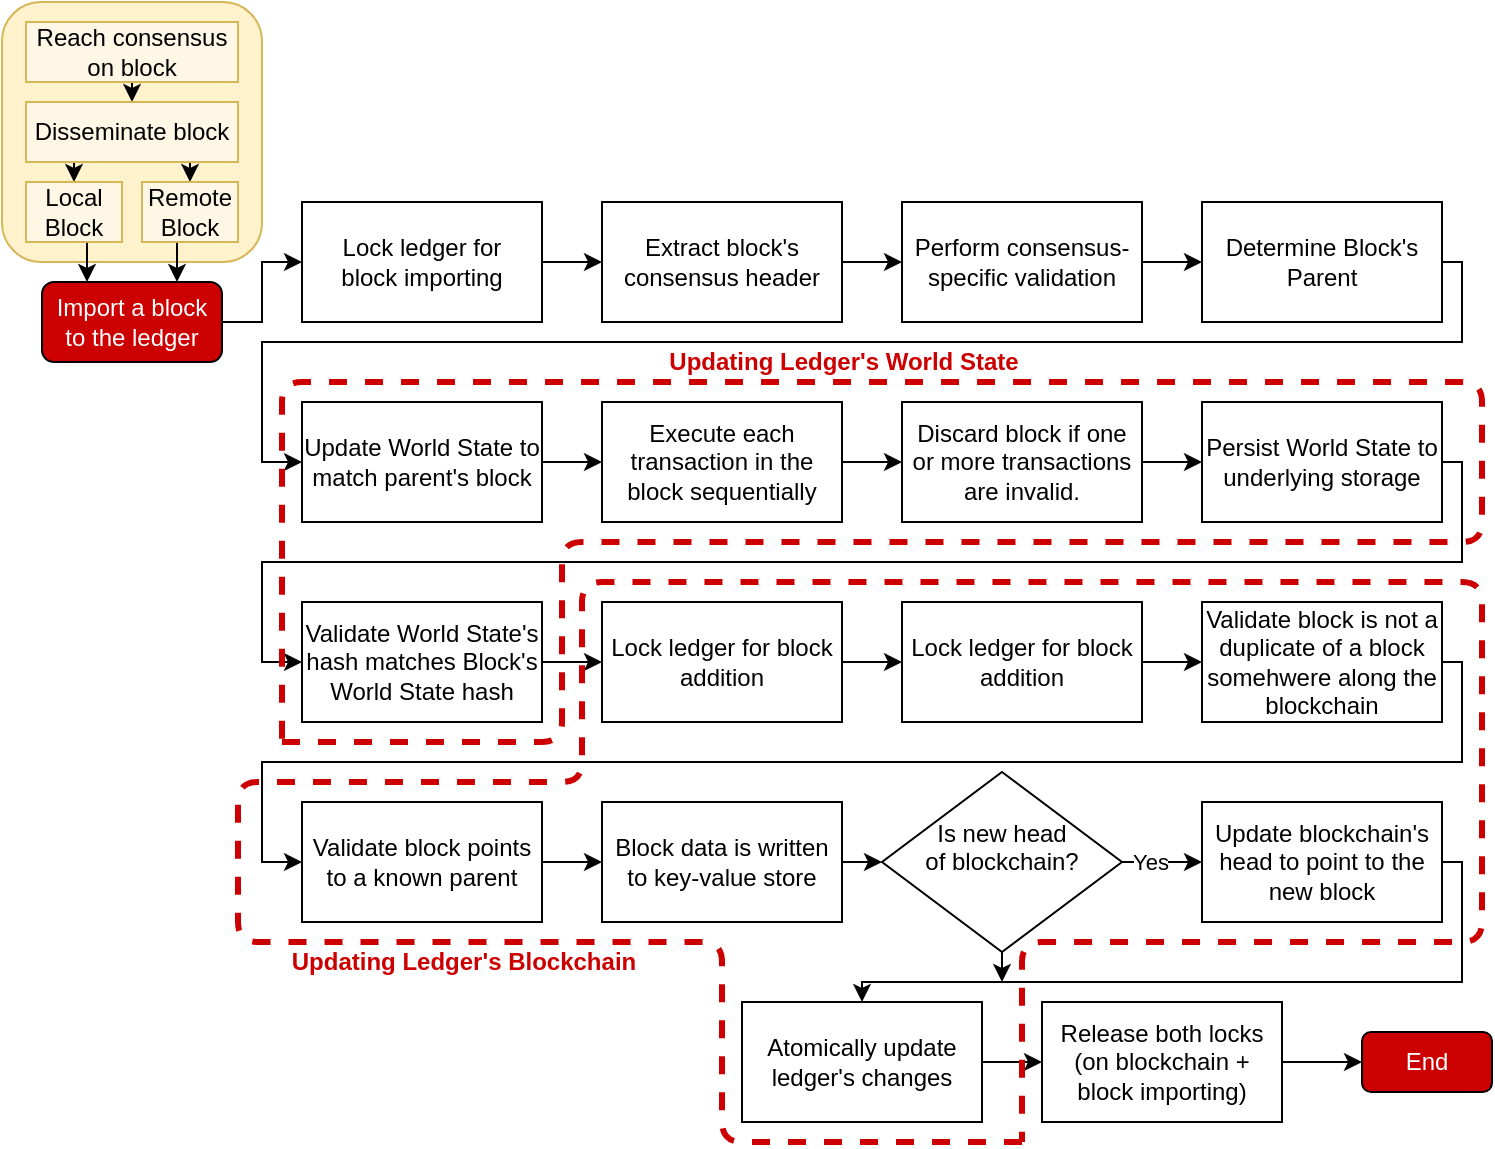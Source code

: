 <mxfile version="14.4.8" type="device"><diagram id="jnnAGwQY6svAgU8tfACz" name="Page-1"><mxGraphModel dx="2062" dy="1052" grid="1" gridSize="10" guides="1" tooltips="1" connect="1" arrows="1" fold="1" page="1" pageScale="1" pageWidth="827" pageHeight="1169" math="0" shadow="0"><root><mxCell id="0"/><mxCell id="1" parent="0"/><mxCell id="rAkrbAgLgQsi5wk8olhT-35" style="edgeStyle=orthogonalEdgeStyle;rounded=0;orthogonalLoop=1;jettySize=auto;html=1;exitX=1;exitY=0.5;exitDx=0;exitDy=0;entryX=0;entryY=0.5;entryDx=0;entryDy=0;fontColor=#FFFFFF;" edge="1" parent="1" source="rAkrbAgLgQsi5wk8olhT-1" target="rAkrbAgLgQsi5wk8olhT-3"><mxGeometry relative="1" as="geometry"/></mxCell><mxCell id="rAkrbAgLgQsi5wk8olhT-1" value="Import a block to the ledger" style="rounded=1;whiteSpace=wrap;html=1;fillColor=#CC0000;fontColor=#FFFFFF;" vertex="1" parent="1"><mxGeometry x="30" y="150" width="90" height="40" as="geometry"/></mxCell><mxCell id="rAkrbAgLgQsi5wk8olhT-36" style="edgeStyle=orthogonalEdgeStyle;rounded=0;orthogonalLoop=1;jettySize=auto;html=1;exitX=1;exitY=0.5;exitDx=0;exitDy=0;entryX=0;entryY=0.5;entryDx=0;entryDy=0;fontColor=#FFFFFF;" edge="1" parent="1" source="rAkrbAgLgQsi5wk8olhT-3" target="rAkrbAgLgQsi5wk8olhT-16"><mxGeometry relative="1" as="geometry"/></mxCell><mxCell id="rAkrbAgLgQsi5wk8olhT-3" value="Lock ledger for&lt;br&gt;block importing" style="rounded=0;whiteSpace=wrap;html=1;" vertex="1" parent="1"><mxGeometry x="160" y="110" width="120" height="60" as="geometry"/></mxCell><mxCell id="rAkrbAgLgQsi5wk8olhT-4" value="" style="rounded=1;whiteSpace=wrap;html=1;fillColor=#fff2cc;strokeColor=#d6b656;" vertex="1" parent="1"><mxGeometry x="10" y="10" width="130" height="130" as="geometry"/></mxCell><mxCell id="rAkrbAgLgQsi5wk8olhT-8" style="edgeStyle=orthogonalEdgeStyle;rounded=0;orthogonalLoop=1;jettySize=auto;html=1;exitX=0.5;exitY=1;exitDx=0;exitDy=0;entryX=0.5;entryY=0;entryDx=0;entryDy=0;fontColor=#FFFFFF;" edge="1" parent="1" source="rAkrbAgLgQsi5wk8olhT-5" target="rAkrbAgLgQsi5wk8olhT-6"><mxGeometry relative="1" as="geometry"/></mxCell><mxCell id="rAkrbAgLgQsi5wk8olhT-5" value="Reach consensus on block" style="rounded=0;whiteSpace=wrap;html=1;strokeColor=#d6b656;fillColor=#FFF7E6;" vertex="1" parent="1"><mxGeometry x="22" y="20" width="106" height="30" as="geometry"/></mxCell><mxCell id="rAkrbAgLgQsi5wk8olhT-12" style="edgeStyle=orthogonalEdgeStyle;rounded=0;orthogonalLoop=1;jettySize=auto;html=1;exitX=0.25;exitY=1;exitDx=0;exitDy=0;entryX=0.5;entryY=0;entryDx=0;entryDy=0;fontColor=#FFFFFF;" edge="1" parent="1" source="rAkrbAgLgQsi5wk8olhT-6" target="rAkrbAgLgQsi5wk8olhT-9"><mxGeometry relative="1" as="geometry"/></mxCell><mxCell id="rAkrbAgLgQsi5wk8olhT-13" style="edgeStyle=orthogonalEdgeStyle;rounded=0;orthogonalLoop=1;jettySize=auto;html=1;exitX=0.75;exitY=1;exitDx=0;exitDy=0;entryX=0.5;entryY=0;entryDx=0;entryDy=0;fontColor=#FFFFFF;" edge="1" parent="1" source="rAkrbAgLgQsi5wk8olhT-6" target="rAkrbAgLgQsi5wk8olhT-11"><mxGeometry relative="1" as="geometry"/></mxCell><mxCell id="rAkrbAgLgQsi5wk8olhT-6" value="Disseminate block" style="rounded=0;whiteSpace=wrap;html=1;strokeColor=#d6b656;fillColor=#FFF7E6;" vertex="1" parent="1"><mxGeometry x="22" y="60" width="106" height="30" as="geometry"/></mxCell><mxCell id="rAkrbAgLgQsi5wk8olhT-14" style="edgeStyle=orthogonalEdgeStyle;rounded=0;orthogonalLoop=1;jettySize=auto;html=1;exitX=0.5;exitY=1;exitDx=0;exitDy=0;entryX=0.25;entryY=0;entryDx=0;entryDy=0;fontColor=#FFFFFF;" edge="1" parent="1" source="rAkrbAgLgQsi5wk8olhT-9" target="rAkrbAgLgQsi5wk8olhT-1"><mxGeometry relative="1" as="geometry"/></mxCell><mxCell id="rAkrbAgLgQsi5wk8olhT-9" value="Local Block" style="rounded=0;whiteSpace=wrap;html=1;strokeColor=#d6b656;fillColor=#FFF7E6;" vertex="1" parent="1"><mxGeometry x="22" y="100" width="48" height="30" as="geometry"/></mxCell><mxCell id="rAkrbAgLgQsi5wk8olhT-15" style="edgeStyle=orthogonalEdgeStyle;rounded=0;orthogonalLoop=1;jettySize=auto;html=1;exitX=0.5;exitY=1;exitDx=0;exitDy=0;entryX=0.75;entryY=0;entryDx=0;entryDy=0;fontColor=#FFFFFF;" edge="1" parent="1" source="rAkrbAgLgQsi5wk8olhT-11" target="rAkrbAgLgQsi5wk8olhT-1"><mxGeometry relative="1" as="geometry"/></mxCell><mxCell id="rAkrbAgLgQsi5wk8olhT-11" value="Remote Block" style="rounded=0;whiteSpace=wrap;html=1;strokeColor=#d6b656;fillColor=#FFF7E6;" vertex="1" parent="1"><mxGeometry x="80" y="100" width="48" height="30" as="geometry"/></mxCell><mxCell id="rAkrbAgLgQsi5wk8olhT-37" style="edgeStyle=orthogonalEdgeStyle;rounded=0;orthogonalLoop=1;jettySize=auto;html=1;exitX=1;exitY=0.5;exitDx=0;exitDy=0;entryX=0;entryY=0.5;entryDx=0;entryDy=0;fontColor=#FFFFFF;" edge="1" parent="1" source="rAkrbAgLgQsi5wk8olhT-16" target="rAkrbAgLgQsi5wk8olhT-17"><mxGeometry relative="1" as="geometry"/></mxCell><mxCell id="rAkrbAgLgQsi5wk8olhT-16" value="Extract block's consensus header" style="rounded=0;whiteSpace=wrap;html=1;" vertex="1" parent="1"><mxGeometry x="310" y="110" width="120" height="60" as="geometry"/></mxCell><mxCell id="rAkrbAgLgQsi5wk8olhT-38" style="edgeStyle=orthogonalEdgeStyle;rounded=0;orthogonalLoop=1;jettySize=auto;html=1;exitX=1;exitY=0.5;exitDx=0;exitDy=0;entryX=0;entryY=0.5;entryDx=0;entryDy=0;fontColor=#FFFFFF;" edge="1" parent="1" source="rAkrbAgLgQsi5wk8olhT-17" target="rAkrbAgLgQsi5wk8olhT-18"><mxGeometry relative="1" as="geometry"/></mxCell><mxCell id="rAkrbAgLgQsi5wk8olhT-17" value="Perform consensus-specific validation" style="rounded=0;whiteSpace=wrap;html=1;" vertex="1" parent="1"><mxGeometry x="460" y="110" width="120" height="60" as="geometry"/></mxCell><mxCell id="rAkrbAgLgQsi5wk8olhT-39" style="edgeStyle=orthogonalEdgeStyle;rounded=0;orthogonalLoop=1;jettySize=auto;html=1;exitX=1;exitY=0.5;exitDx=0;exitDy=0;entryX=0;entryY=0.5;entryDx=0;entryDy=0;fontColor=#FFFFFF;" edge="1" parent="1" source="rAkrbAgLgQsi5wk8olhT-18" target="rAkrbAgLgQsi5wk8olhT-19"><mxGeometry relative="1" as="geometry"><Array as="points"><mxPoint x="740" y="140"/><mxPoint x="740" y="180"/><mxPoint x="140" y="180"/><mxPoint x="140" y="240"/></Array></mxGeometry></mxCell><mxCell id="rAkrbAgLgQsi5wk8olhT-18" value="Determine Block's Parent" style="rounded=0;whiteSpace=wrap;html=1;" vertex="1" parent="1"><mxGeometry x="610" y="110" width="120" height="60" as="geometry"/></mxCell><mxCell id="rAkrbAgLgQsi5wk8olhT-40" style="edgeStyle=orthogonalEdgeStyle;rounded=0;orthogonalLoop=1;jettySize=auto;html=1;exitX=1;exitY=0.5;exitDx=0;exitDy=0;entryX=0;entryY=0.5;entryDx=0;entryDy=0;fontColor=#FFFFFF;" edge="1" parent="1" source="rAkrbAgLgQsi5wk8olhT-19" target="rAkrbAgLgQsi5wk8olhT-20"><mxGeometry relative="1" as="geometry"/></mxCell><mxCell id="rAkrbAgLgQsi5wk8olhT-19" value="Update World State to match parent's block" style="rounded=0;whiteSpace=wrap;html=1;" vertex="1" parent="1"><mxGeometry x="160" y="210" width="120" height="60" as="geometry"/></mxCell><mxCell id="rAkrbAgLgQsi5wk8olhT-41" style="edgeStyle=orthogonalEdgeStyle;rounded=0;orthogonalLoop=1;jettySize=auto;html=1;exitX=1;exitY=0.5;exitDx=0;exitDy=0;entryX=0;entryY=0.5;entryDx=0;entryDy=0;fontColor=#FFFFFF;" edge="1" parent="1" source="rAkrbAgLgQsi5wk8olhT-20" target="rAkrbAgLgQsi5wk8olhT-21"><mxGeometry relative="1" as="geometry"/></mxCell><mxCell id="rAkrbAgLgQsi5wk8olhT-20" value="Execute each transaction in the block sequentially" style="rounded=0;whiteSpace=wrap;html=1;" vertex="1" parent="1"><mxGeometry x="310" y="210" width="120" height="60" as="geometry"/></mxCell><mxCell id="rAkrbAgLgQsi5wk8olhT-42" style="edgeStyle=orthogonalEdgeStyle;rounded=0;orthogonalLoop=1;jettySize=auto;html=1;exitX=1;exitY=0.5;exitDx=0;exitDy=0;entryX=0;entryY=0.5;entryDx=0;entryDy=0;fontColor=#FFFFFF;" edge="1" parent="1" source="rAkrbAgLgQsi5wk8olhT-21" target="rAkrbAgLgQsi5wk8olhT-22"><mxGeometry relative="1" as="geometry"/></mxCell><mxCell id="rAkrbAgLgQsi5wk8olhT-21" value="Discard block if one or more transactions are invalid." style="rounded=0;whiteSpace=wrap;html=1;" vertex="1" parent="1"><mxGeometry x="460" y="210" width="120" height="60" as="geometry"/></mxCell><mxCell id="rAkrbAgLgQsi5wk8olhT-43" style="edgeStyle=orthogonalEdgeStyle;rounded=0;orthogonalLoop=1;jettySize=auto;html=1;exitX=1;exitY=0.5;exitDx=0;exitDy=0;entryX=0;entryY=0.5;entryDx=0;entryDy=0;fontColor=#FFFFFF;" edge="1" parent="1" source="rAkrbAgLgQsi5wk8olhT-22" target="rAkrbAgLgQsi5wk8olhT-23"><mxGeometry relative="1" as="geometry"><Array as="points"><mxPoint x="740" y="240"/><mxPoint x="740" y="290"/><mxPoint x="140" y="290"/><mxPoint x="140" y="340"/></Array></mxGeometry></mxCell><mxCell id="rAkrbAgLgQsi5wk8olhT-22" value="Persist World State to underlying storage" style="rounded=0;whiteSpace=wrap;html=1;" vertex="1" parent="1"><mxGeometry x="610" y="210" width="120" height="60" as="geometry"/></mxCell><mxCell id="rAkrbAgLgQsi5wk8olhT-44" style="edgeStyle=orthogonalEdgeStyle;rounded=0;orthogonalLoop=1;jettySize=auto;html=1;exitX=1;exitY=0.5;exitDx=0;exitDy=0;entryX=0;entryY=0.5;entryDx=0;entryDy=0;fontColor=#FFFFFF;" edge="1" parent="1" source="rAkrbAgLgQsi5wk8olhT-23" target="rAkrbAgLgQsi5wk8olhT-24"><mxGeometry relative="1" as="geometry"/></mxCell><mxCell id="rAkrbAgLgQsi5wk8olhT-23" value="Validate World State's hash matches Block's World State hash" style="rounded=0;whiteSpace=wrap;html=1;" vertex="1" parent="1"><mxGeometry x="160" y="310" width="120" height="60" as="geometry"/></mxCell><mxCell id="rAkrbAgLgQsi5wk8olhT-45" style="edgeStyle=orthogonalEdgeStyle;rounded=0;orthogonalLoop=1;jettySize=auto;html=1;exitX=1;exitY=0.5;exitDx=0;exitDy=0;entryX=0;entryY=0.5;entryDx=0;entryDy=0;fontColor=#FFFFFF;" edge="1" parent="1" source="rAkrbAgLgQsi5wk8olhT-24" target="rAkrbAgLgQsi5wk8olhT-25"><mxGeometry relative="1" as="geometry"/></mxCell><mxCell id="rAkrbAgLgQsi5wk8olhT-24" value="Lock ledger for block addition" style="rounded=0;whiteSpace=wrap;html=1;" vertex="1" parent="1"><mxGeometry x="310" y="310" width="120" height="60" as="geometry"/></mxCell><mxCell id="rAkrbAgLgQsi5wk8olhT-46" style="edgeStyle=orthogonalEdgeStyle;rounded=0;orthogonalLoop=1;jettySize=auto;html=1;exitX=1;exitY=0.5;exitDx=0;exitDy=0;entryX=0;entryY=0.5;entryDx=0;entryDy=0;fontColor=#FFFFFF;" edge="1" parent="1" source="rAkrbAgLgQsi5wk8olhT-25" target="rAkrbAgLgQsi5wk8olhT-26"><mxGeometry relative="1" as="geometry"/></mxCell><mxCell id="rAkrbAgLgQsi5wk8olhT-25" value="Lock ledger for block addition" style="rounded=0;whiteSpace=wrap;html=1;" vertex="1" parent="1"><mxGeometry x="460" y="310" width="120" height="60" as="geometry"/></mxCell><mxCell id="rAkrbAgLgQsi5wk8olhT-47" style="edgeStyle=orthogonalEdgeStyle;rounded=0;orthogonalLoop=1;jettySize=auto;html=1;exitX=1;exitY=0.5;exitDx=0;exitDy=0;entryX=0;entryY=0.5;entryDx=0;entryDy=0;fontColor=#FFFFFF;" edge="1" parent="1" source="rAkrbAgLgQsi5wk8olhT-26" target="rAkrbAgLgQsi5wk8olhT-27"><mxGeometry relative="1" as="geometry"><Array as="points"><mxPoint x="740" y="340"/><mxPoint x="740" y="390"/><mxPoint x="140" y="390"/><mxPoint x="140" y="440"/></Array></mxGeometry></mxCell><mxCell id="rAkrbAgLgQsi5wk8olhT-26" value="Validate block is not a duplicate of a block somehwere along the blockchain" style="rounded=0;whiteSpace=wrap;html=1;" vertex="1" parent="1"><mxGeometry x="610" y="310" width="120" height="60" as="geometry"/></mxCell><mxCell id="rAkrbAgLgQsi5wk8olhT-48" style="edgeStyle=orthogonalEdgeStyle;rounded=0;orthogonalLoop=1;jettySize=auto;html=1;exitX=1;exitY=0.5;exitDx=0;exitDy=0;entryX=0;entryY=0.5;entryDx=0;entryDy=0;fontColor=#FFFFFF;" edge="1" parent="1" source="rAkrbAgLgQsi5wk8olhT-27" target="rAkrbAgLgQsi5wk8olhT-28"><mxGeometry relative="1" as="geometry"/></mxCell><mxCell id="rAkrbAgLgQsi5wk8olhT-27" value="Validate block points to a known parent" style="rounded=0;whiteSpace=wrap;html=1;" vertex="1" parent="1"><mxGeometry x="160" y="410" width="120" height="60" as="geometry"/></mxCell><mxCell id="rAkrbAgLgQsi5wk8olhT-49" style="edgeStyle=orthogonalEdgeStyle;rounded=0;orthogonalLoop=1;jettySize=auto;html=1;exitX=1;exitY=0.5;exitDx=0;exitDy=0;entryX=0;entryY=0.5;entryDx=0;entryDy=0;fontColor=#FFFFFF;" edge="1" parent="1" source="rAkrbAgLgQsi5wk8olhT-28" target="rAkrbAgLgQsi5wk8olhT-29"><mxGeometry relative="1" as="geometry"><mxPoint x="460" y="440" as="targetPoint"/></mxGeometry></mxCell><mxCell id="rAkrbAgLgQsi5wk8olhT-28" value="Block data is written to key-value store" style="rounded=0;whiteSpace=wrap;html=1;" vertex="1" parent="1"><mxGeometry x="310" y="410" width="120" height="60" as="geometry"/></mxCell><mxCell id="rAkrbAgLgQsi5wk8olhT-50" value="Yes" style="edgeStyle=orthogonalEdgeStyle;rounded=0;orthogonalLoop=1;jettySize=auto;html=1;exitX=1;exitY=0.5;exitDx=0;exitDy=0;entryX=0;entryY=0.5;entryDx=0;entryDy=0;" edge="1" parent="1" source="rAkrbAgLgQsi5wk8olhT-29" target="rAkrbAgLgQsi5wk8olhT-30"><mxGeometry x="-0.333" relative="1" as="geometry"><mxPoint x="580" y="440" as="sourcePoint"/><mxPoint as="offset"/></mxGeometry></mxCell><mxCell id="rAkrbAgLgQsi5wk8olhT-56" style="edgeStyle=orthogonalEdgeStyle;rounded=0;orthogonalLoop=1;jettySize=auto;html=1;exitX=0.5;exitY=1;exitDx=0;exitDy=0;strokeWidth=1;fontSize=12;fontColor=#CC0000;" edge="1" parent="1" source="rAkrbAgLgQsi5wk8olhT-29"><mxGeometry relative="1" as="geometry"><mxPoint x="510" y="500" as="targetPoint"/></mxGeometry></mxCell><mxCell id="rAkrbAgLgQsi5wk8olhT-29" value="Is new head&lt;br&gt;of blockchain?&lt;br&gt;&amp;nbsp;" style="rhombus;whiteSpace=wrap;html=1;" vertex="1" parent="1"><mxGeometry x="450" y="395" width="120" height="90" as="geometry"/></mxCell><mxCell id="rAkrbAgLgQsi5wk8olhT-51" style="edgeStyle=orthogonalEdgeStyle;rounded=0;orthogonalLoop=1;jettySize=auto;html=1;exitX=1;exitY=0.5;exitDx=0;exitDy=0;entryX=0.5;entryY=0;entryDx=0;entryDy=0;fontColor=#000000;" edge="1" parent="1" source="rAkrbAgLgQsi5wk8olhT-30" target="rAkrbAgLgQsi5wk8olhT-31"><mxGeometry relative="1" as="geometry"><Array as="points"><mxPoint x="740" y="440"/><mxPoint x="740" y="500"/><mxPoint x="440" y="500"/></Array></mxGeometry></mxCell><mxCell id="rAkrbAgLgQsi5wk8olhT-30" value="Update blockchain's head to point to the new block" style="rounded=0;whiteSpace=wrap;html=1;" vertex="1" parent="1"><mxGeometry x="610" y="410" width="120" height="60" as="geometry"/></mxCell><mxCell id="rAkrbAgLgQsi5wk8olhT-53" style="edgeStyle=orthogonalEdgeStyle;rounded=0;orthogonalLoop=1;jettySize=auto;html=1;exitX=1;exitY=0.5;exitDx=0;exitDy=0;entryX=0;entryY=0.5;entryDx=0;entryDy=0;fontColor=#000000;" edge="1" parent="1" source="rAkrbAgLgQsi5wk8olhT-31" target="rAkrbAgLgQsi5wk8olhT-32"><mxGeometry relative="1" as="geometry"/></mxCell><mxCell id="rAkrbAgLgQsi5wk8olhT-31" value="Atomically update ledger's changes" style="rounded=0;whiteSpace=wrap;html=1;" vertex="1" parent="1"><mxGeometry x="380" y="510" width="120" height="60" as="geometry"/></mxCell><mxCell id="rAkrbAgLgQsi5wk8olhT-54" style="edgeStyle=orthogonalEdgeStyle;rounded=0;orthogonalLoop=1;jettySize=auto;html=1;exitX=1;exitY=0.5;exitDx=0;exitDy=0;entryX=0;entryY=0.5;entryDx=0;entryDy=0;fontColor=#000000;" edge="1" parent="1" source="rAkrbAgLgQsi5wk8olhT-32" target="rAkrbAgLgQsi5wk8olhT-33"><mxGeometry relative="1" as="geometry"/></mxCell><mxCell id="rAkrbAgLgQsi5wk8olhT-32" value="Release both locks (on blockchain + block importing)" style="rounded=0;whiteSpace=wrap;html=1;" vertex="1" parent="1"><mxGeometry x="530" y="510" width="120" height="60" as="geometry"/></mxCell><mxCell id="rAkrbAgLgQsi5wk8olhT-33" value="End" style="rounded=1;whiteSpace=wrap;html=1;fillColor=#CC0000;fontColor=#FFFFFF;" vertex="1" parent="1"><mxGeometry x="690" y="525" width="65" height="30" as="geometry"/></mxCell><mxCell id="rAkrbAgLgQsi5wk8olhT-55" value="" style="endArrow=none;dashed=1;html=1;fontSize=12;fontColor=#CC0000;strokeColor=#CC0000;strokeWidth=3;" edge="1" parent="1"><mxGeometry width="50" height="50" relative="1" as="geometry"><mxPoint x="520" y="580" as="sourcePoint"/><mxPoint x="520" y="580" as="targetPoint"/><Array as="points"><mxPoint x="370" y="580"/><mxPoint x="370" y="480"/><mxPoint x="128" y="480"/><mxPoint x="128" y="400"/><mxPoint x="300" y="400"/><mxPoint x="300" y="300"/><mxPoint x="750" y="300"/><mxPoint x="750" y="480"/><mxPoint x="520" y="480"/></Array></mxGeometry></mxCell><mxCell id="rAkrbAgLgQsi5wk8olhT-57" value="&lt;b&gt;Updating Ledger's Blockchain&lt;br&gt;&lt;/b&gt;" style="text;html=1;strokeColor=none;fillColor=none;align=center;verticalAlign=middle;whiteSpace=wrap;rounded=0;fontSize=12;fontColor=#CC0000;" vertex="1" parent="1"><mxGeometry x="120" y="480" width="242" height="20" as="geometry"/></mxCell><mxCell id="rAkrbAgLgQsi5wk8olhT-58" value="" style="endArrow=none;dashed=1;html=1;strokeWidth=3;fontSize=12;fontColor=#CC0000;strokeColor=#CC0000;" edge="1" parent="1"><mxGeometry width="50" height="50" relative="1" as="geometry"><mxPoint x="150" y="380" as="sourcePoint"/><mxPoint x="150" y="380" as="targetPoint"/><Array as="points"><mxPoint x="290" y="380"/><mxPoint x="290" y="280"/><mxPoint x="750" y="280"/><mxPoint x="750" y="200"/><mxPoint x="150" y="200"/></Array></mxGeometry></mxCell><mxCell id="rAkrbAgLgQsi5wk8olhT-59" value="&lt;b&gt;Updating Ledger's World State&lt;br&gt;&lt;/b&gt;" style="text;html=1;strokeColor=none;fillColor=none;align=center;verticalAlign=middle;whiteSpace=wrap;rounded=0;fontSize=12;fontColor=#CC0000;" vertex="1" parent="1"><mxGeometry x="310" y="180" width="242" height="20" as="geometry"/></mxCell></root></mxGraphModel></diagram></mxfile>